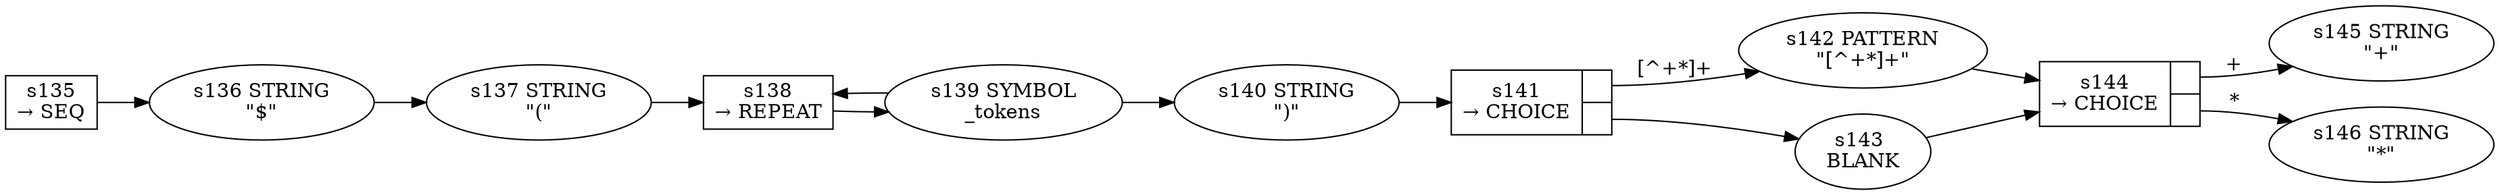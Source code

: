 
  digraph token_repetition {
  
    rankdir=LR;
  
    s135 [label="s135\n&rarr; SEQ", shape=record, fixedsize=false, peripheries=1];
  s136 [label="s136 STRING\n\"$\""];
  s135 -> s136 [];
  s137 [label="s137 STRING\n\"(\""];
  s136 -> s137 [];
  s138 [label="s138\n&rarr; REPEAT", shape=record, fixedsize=false, peripheries=1];
  s139 [label="s139 SYMBOL\n_tokens" href="rust-grammar.json._tokens.dot.svg"];
  s138 -> s139 [];
  s139 -> s138 [];
  s137 -> s138 [];
  s140 [label="s140 STRING\n\")\""];
  s139 -> s140 [];
  s141 [label="{s141\n&rarr; CHOICE|{<p0>|<p1>}}", shape=record, fixedsize=false, peripheries=1];
  s142 [label="s142 PATTERN\n\"[^+*]+\""];
  s141:p0 -> s142 [label="[^+*]+"];
  s143 [label="s143 \nBLANK"];
  s141:p1 -> s143 [label=""];
  s140 -> s141 [];
  s144 [label="{s144\n&rarr; CHOICE|{<p0>|<p1>}}", shape=record, fixedsize=false, peripheries=1];
  s145 [label="s145 STRING\n\"+\""];
  s144:p0 -> s145 [label="+"];
  s146 [label="s146 STRING\n\"*\""];
  s144:p1 -> s146 [label="*"];
  s142 -> s144 [];
  s143 -> s144 [];
  
  }
  